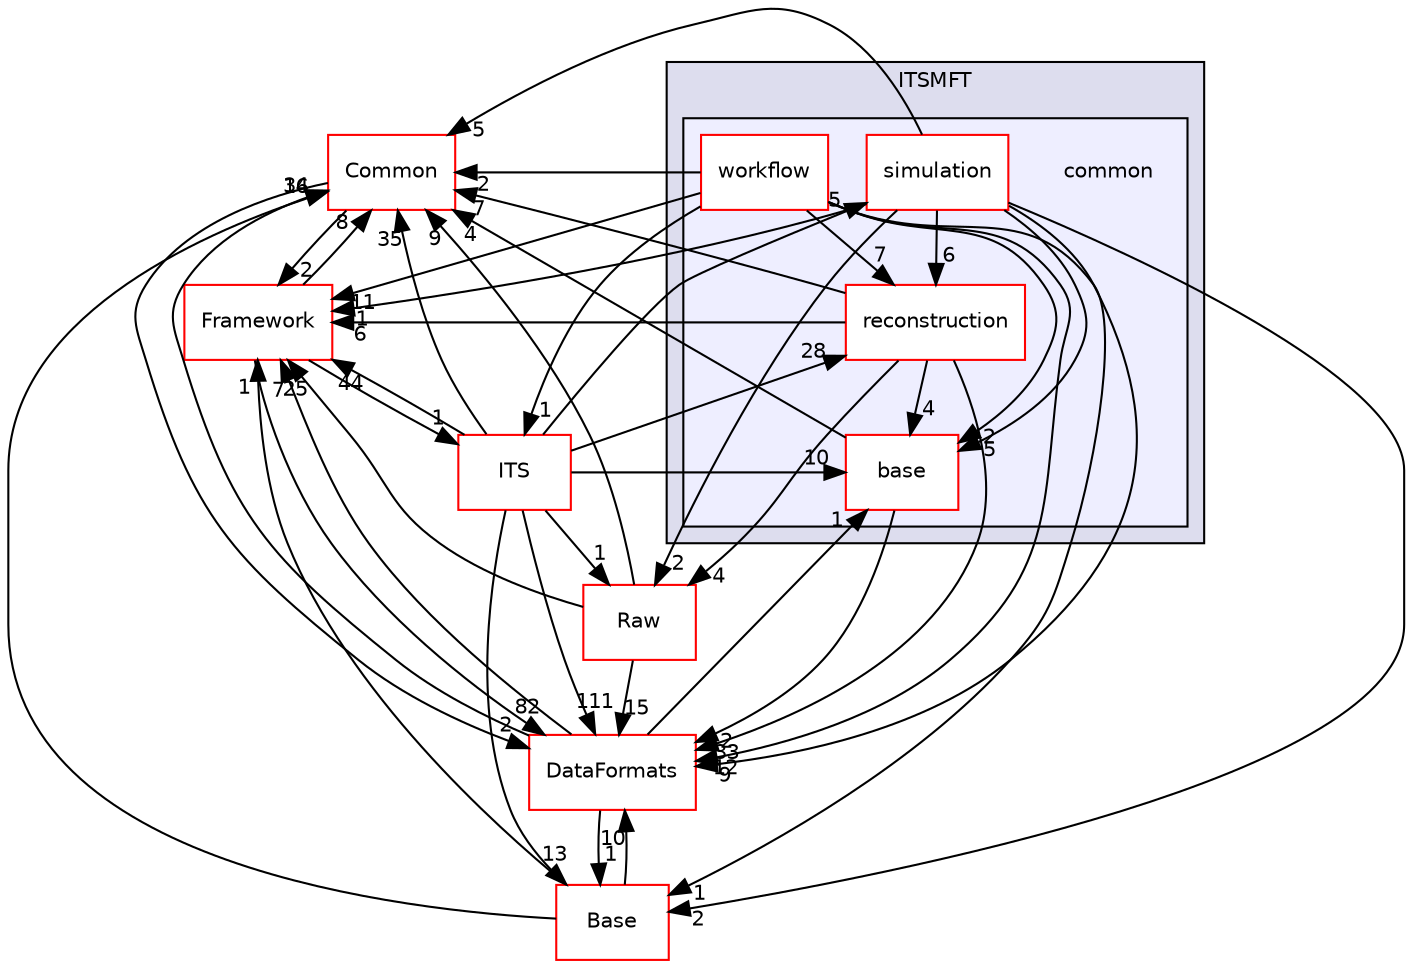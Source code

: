 digraph "/home/travis/build/AliceO2Group/AliceO2/Detectors/ITSMFT/common" {
  bgcolor=transparent;
  compound=true
  node [ fontsize="10", fontname="Helvetica"];
  edge [ labelfontsize="10", labelfontname="Helvetica"];
  subgraph clusterdir_1306292b77b40360479b729ac9ee7efe {
    graph [ bgcolor="#ddddee", pencolor="black", label="ITSMFT" fontname="Helvetica", fontsize="10", URL="dir_1306292b77b40360479b729ac9ee7efe.html"]
  subgraph clusterdir_85bf31a2e8d306e7598ffcb73f8df6bf {
    graph [ bgcolor="#eeeeff", pencolor="black", label="" URL="dir_85bf31a2e8d306e7598ffcb73f8df6bf.html"];
    dir_85bf31a2e8d306e7598ffcb73f8df6bf [shape=plaintext label="common"];
    dir_7c9998090bca7c4aa89c05dd66fe73f5 [shape=box label="base" color="red" fillcolor="white" style="filled" URL="dir_7c9998090bca7c4aa89c05dd66fe73f5.html"];
    dir_2174d8cbbd82d5c404dd04814f845a3a [shape=box label="reconstruction" color="red" fillcolor="white" style="filled" URL="dir_2174d8cbbd82d5c404dd04814f845a3a.html"];
    dir_948e043a2a9c0d8c3d26178da976c005 [shape=box label="simulation" color="red" fillcolor="white" style="filled" URL="dir_948e043a2a9c0d8c3d26178da976c005.html"];
    dir_cd7d5e2598ca22d0234e65e7e58f6fe3 [shape=box label="workflow" color="red" fillcolor="white" style="filled" URL="dir_cd7d5e2598ca22d0234e65e7e58f6fe3.html"];
  }
  }
  dir_871aad07cbf94d6cd423c3d8d5bdf4e9 [shape=box label="ITS" color="red" URL="dir_871aad07cbf94d6cd423c3d8d5bdf4e9.html"];
  dir_4ab6b4cc6a7edbff49100e9123df213f [shape=box label="Common" color="red" URL="dir_4ab6b4cc6a7edbff49100e9123df213f.html"];
  dir_37c90836491b695b472bf98d1be8336b [shape=box label="Base" color="red" URL="dir_37c90836491b695b472bf98d1be8336b.html"];
  dir_bcbb2cf9a3d3d83e5515c82071a07177 [shape=box label="Framework" color="red" URL="dir_bcbb2cf9a3d3d83e5515c82071a07177.html"];
  dir_26637d1bd82229bc9ed97f7e706be743 [shape=box label="Raw" color="red" URL="dir_26637d1bd82229bc9ed97f7e706be743.html"];
  dir_2171f7ec022c5423887b07c69b2f5b48 [shape=box label="DataFormats" color="red" URL="dir_2171f7ec022c5423887b07c69b2f5b48.html"];
  dir_871aad07cbf94d6cd423c3d8d5bdf4e9->dir_2174d8cbbd82d5c404dd04814f845a3a [headlabel="28", labeldistance=1.5 headhref="dir_000044_000354.html"];
  dir_871aad07cbf94d6cd423c3d8d5bdf4e9->dir_4ab6b4cc6a7edbff49100e9123df213f [headlabel="35", labeldistance=1.5 headhref="dir_000044_000027.html"];
  dir_871aad07cbf94d6cd423c3d8d5bdf4e9->dir_37c90836491b695b472bf98d1be8336b [headlabel="13", labeldistance=1.5 headhref="dir_000044_000273.html"];
  dir_871aad07cbf94d6cd423c3d8d5bdf4e9->dir_7c9998090bca7c4aa89c05dd66fe73f5 [headlabel="10", labeldistance=1.5 headhref="dir_000044_000460.html"];
  dir_871aad07cbf94d6cd423c3d8d5bdf4e9->dir_948e043a2a9c0d8c3d26178da976c005 [headlabel="5", labeldistance=1.5 headhref="dir_000044_000062.html"];
  dir_871aad07cbf94d6cd423c3d8d5bdf4e9->dir_bcbb2cf9a3d3d83e5515c82071a07177 [headlabel="44", labeldistance=1.5 headhref="dir_000044_000013.html"];
  dir_871aad07cbf94d6cd423c3d8d5bdf4e9->dir_26637d1bd82229bc9ed97f7e706be743 [headlabel="1", labeldistance=1.5 headhref="dir_000044_000553.html"];
  dir_871aad07cbf94d6cd423c3d8d5bdf4e9->dir_2171f7ec022c5423887b07c69b2f5b48 [headlabel="111", labeldistance=1.5 headhref="dir_000044_000076.html"];
  dir_2174d8cbbd82d5c404dd04814f845a3a->dir_4ab6b4cc6a7edbff49100e9123df213f [headlabel="7", labeldistance=1.5 headhref="dir_000354_000027.html"];
  dir_2174d8cbbd82d5c404dd04814f845a3a->dir_7c9998090bca7c4aa89c05dd66fe73f5 [headlabel="4", labeldistance=1.5 headhref="dir_000354_000460.html"];
  dir_2174d8cbbd82d5c404dd04814f845a3a->dir_bcbb2cf9a3d3d83e5515c82071a07177 [headlabel="6", labeldistance=1.5 headhref="dir_000354_000013.html"];
  dir_2174d8cbbd82d5c404dd04814f845a3a->dir_26637d1bd82229bc9ed97f7e706be743 [headlabel="4", labeldistance=1.5 headhref="dir_000354_000553.html"];
  dir_2174d8cbbd82d5c404dd04814f845a3a->dir_2171f7ec022c5423887b07c69b2f5b48 [headlabel="33", labeldistance=1.5 headhref="dir_000354_000076.html"];
  dir_cd7d5e2598ca22d0234e65e7e58f6fe3->dir_871aad07cbf94d6cd423c3d8d5bdf4e9 [headlabel="1", labeldistance=1.5 headhref="dir_000469_000044.html"];
  dir_cd7d5e2598ca22d0234e65e7e58f6fe3->dir_2174d8cbbd82d5c404dd04814f845a3a [headlabel="7", labeldistance=1.5 headhref="dir_000469_000354.html"];
  dir_cd7d5e2598ca22d0234e65e7e58f6fe3->dir_4ab6b4cc6a7edbff49100e9123df213f [headlabel="2", labeldistance=1.5 headhref="dir_000469_000027.html"];
  dir_cd7d5e2598ca22d0234e65e7e58f6fe3->dir_37c90836491b695b472bf98d1be8336b [headlabel="1", labeldistance=1.5 headhref="dir_000469_000273.html"];
  dir_cd7d5e2598ca22d0234e65e7e58f6fe3->dir_7c9998090bca7c4aa89c05dd66fe73f5 [headlabel="2", labeldistance=1.5 headhref="dir_000469_000460.html"];
  dir_cd7d5e2598ca22d0234e65e7e58f6fe3->dir_bcbb2cf9a3d3d83e5515c82071a07177 [headlabel="11", labeldistance=1.5 headhref="dir_000469_000013.html"];
  dir_cd7d5e2598ca22d0234e65e7e58f6fe3->dir_2171f7ec022c5423887b07c69b2f5b48 [headlabel="12", labeldistance=1.5 headhref="dir_000469_000076.html"];
  dir_4ab6b4cc6a7edbff49100e9123df213f->dir_bcbb2cf9a3d3d83e5515c82071a07177 [headlabel="2", labeldistance=1.5 headhref="dir_000027_000013.html"];
  dir_4ab6b4cc6a7edbff49100e9123df213f->dir_2171f7ec022c5423887b07c69b2f5b48 [headlabel="2", labeldistance=1.5 headhref="dir_000027_000076.html"];
  dir_37c90836491b695b472bf98d1be8336b->dir_4ab6b4cc6a7edbff49100e9123df213f [headlabel="16", labeldistance=1.5 headhref="dir_000273_000027.html"];
  dir_37c90836491b695b472bf98d1be8336b->dir_bcbb2cf9a3d3d83e5515c82071a07177 [headlabel="1", labeldistance=1.5 headhref="dir_000273_000013.html"];
  dir_37c90836491b695b472bf98d1be8336b->dir_2171f7ec022c5423887b07c69b2f5b48 [headlabel="10", labeldistance=1.5 headhref="dir_000273_000076.html"];
  dir_7c9998090bca7c4aa89c05dd66fe73f5->dir_4ab6b4cc6a7edbff49100e9123df213f [headlabel="4", labeldistance=1.5 headhref="dir_000460_000027.html"];
  dir_7c9998090bca7c4aa89c05dd66fe73f5->dir_2171f7ec022c5423887b07c69b2f5b48 [headlabel="2", labeldistance=1.5 headhref="dir_000460_000076.html"];
  dir_948e043a2a9c0d8c3d26178da976c005->dir_2174d8cbbd82d5c404dd04814f845a3a [headlabel="6", labeldistance=1.5 headhref="dir_000062_000354.html"];
  dir_948e043a2a9c0d8c3d26178da976c005->dir_4ab6b4cc6a7edbff49100e9123df213f [headlabel="5", labeldistance=1.5 headhref="dir_000062_000027.html"];
  dir_948e043a2a9c0d8c3d26178da976c005->dir_37c90836491b695b472bf98d1be8336b [headlabel="2", labeldistance=1.5 headhref="dir_000062_000273.html"];
  dir_948e043a2a9c0d8c3d26178da976c005->dir_7c9998090bca7c4aa89c05dd66fe73f5 [headlabel="5", labeldistance=1.5 headhref="dir_000062_000460.html"];
  dir_948e043a2a9c0d8c3d26178da976c005->dir_bcbb2cf9a3d3d83e5515c82071a07177 [headlabel="1", labeldistance=1.5 headhref="dir_000062_000013.html"];
  dir_948e043a2a9c0d8c3d26178da976c005->dir_26637d1bd82229bc9ed97f7e706be743 [headlabel="2", labeldistance=1.5 headhref="dir_000062_000553.html"];
  dir_948e043a2a9c0d8c3d26178da976c005->dir_2171f7ec022c5423887b07c69b2f5b48 [headlabel="9", labeldistance=1.5 headhref="dir_000062_000076.html"];
  dir_bcbb2cf9a3d3d83e5515c82071a07177->dir_871aad07cbf94d6cd423c3d8d5bdf4e9 [headlabel="1", labeldistance=1.5 headhref="dir_000013_000044.html"];
  dir_bcbb2cf9a3d3d83e5515c82071a07177->dir_4ab6b4cc6a7edbff49100e9123df213f [headlabel="8", labeldistance=1.5 headhref="dir_000013_000027.html"];
  dir_bcbb2cf9a3d3d83e5515c82071a07177->dir_2171f7ec022c5423887b07c69b2f5b48 [headlabel="82", labeldistance=1.5 headhref="dir_000013_000076.html"];
  dir_26637d1bd82229bc9ed97f7e706be743->dir_4ab6b4cc6a7edbff49100e9123df213f [headlabel="9", labeldistance=1.5 headhref="dir_000553_000027.html"];
  dir_26637d1bd82229bc9ed97f7e706be743->dir_bcbb2cf9a3d3d83e5515c82071a07177 [headlabel="25", labeldistance=1.5 headhref="dir_000553_000013.html"];
  dir_26637d1bd82229bc9ed97f7e706be743->dir_2171f7ec022c5423887b07c69b2f5b48 [headlabel="15", labeldistance=1.5 headhref="dir_000553_000076.html"];
  dir_2171f7ec022c5423887b07c69b2f5b48->dir_4ab6b4cc6a7edbff49100e9123df213f [headlabel="34", labeldistance=1.5 headhref="dir_000076_000027.html"];
  dir_2171f7ec022c5423887b07c69b2f5b48->dir_37c90836491b695b472bf98d1be8336b [headlabel="1", labeldistance=1.5 headhref="dir_000076_000273.html"];
  dir_2171f7ec022c5423887b07c69b2f5b48->dir_7c9998090bca7c4aa89c05dd66fe73f5 [headlabel="1", labeldistance=1.5 headhref="dir_000076_000460.html"];
  dir_2171f7ec022c5423887b07c69b2f5b48->dir_bcbb2cf9a3d3d83e5515c82071a07177 [headlabel="7", labeldistance=1.5 headhref="dir_000076_000013.html"];
}
